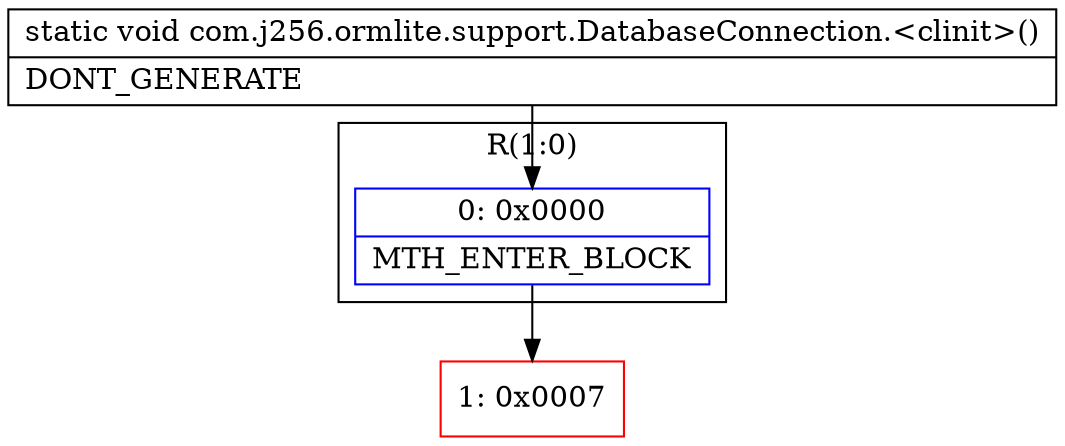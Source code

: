 digraph "CFG forcom.j256.ormlite.support.DatabaseConnection.\<clinit\>()V" {
subgraph cluster_Region_1880209044 {
label = "R(1:0)";
node [shape=record,color=blue];
Node_0 [shape=record,label="{0\:\ 0x0000|MTH_ENTER_BLOCK\l}"];
}
Node_1 [shape=record,color=red,label="{1\:\ 0x0007}"];
MethodNode[shape=record,label="{static void com.j256.ormlite.support.DatabaseConnection.\<clinit\>()  | DONT_GENERATE\l}"];
MethodNode -> Node_0;
Node_0 -> Node_1;
}

